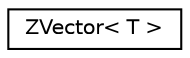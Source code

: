 digraph "Graphical Class Hierarchy"
{
 // LATEX_PDF_SIZE
  edge [fontname="Helvetica",fontsize="10",labelfontname="Helvetica",labelfontsize="10"];
  node [fontname="Helvetica",fontsize="10",shape=record];
  rankdir="LR";
  Node0 [label="ZVector\< T \>",height=0.2,width=0.4,color="black", fillcolor="white", style="filled",URL="$classoperations__research_1_1_z_vector.html",tooltip=" "];
}
